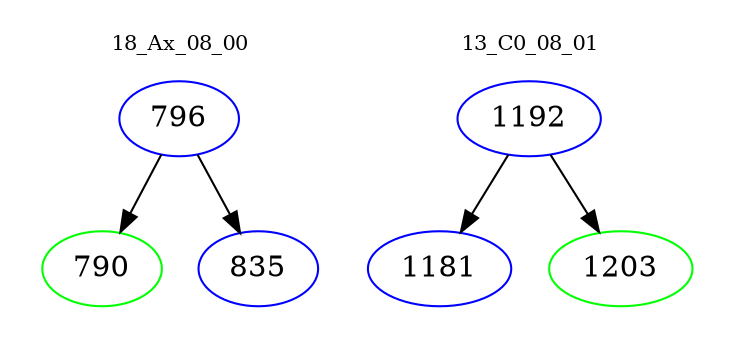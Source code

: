digraph{
subgraph cluster_0 {
color = white
label = "18_Ax_08_00";
fontsize=10;
T0_796 [label="796", color="blue"]
T0_796 -> T0_790 [color="black"]
T0_790 [label="790", color="green"]
T0_796 -> T0_835 [color="black"]
T0_835 [label="835", color="blue"]
}
subgraph cluster_1 {
color = white
label = "13_C0_08_01";
fontsize=10;
T1_1192 [label="1192", color="blue"]
T1_1192 -> T1_1181 [color="black"]
T1_1181 [label="1181", color="blue"]
T1_1192 -> T1_1203 [color="black"]
T1_1203 [label="1203", color="green"]
}
}
